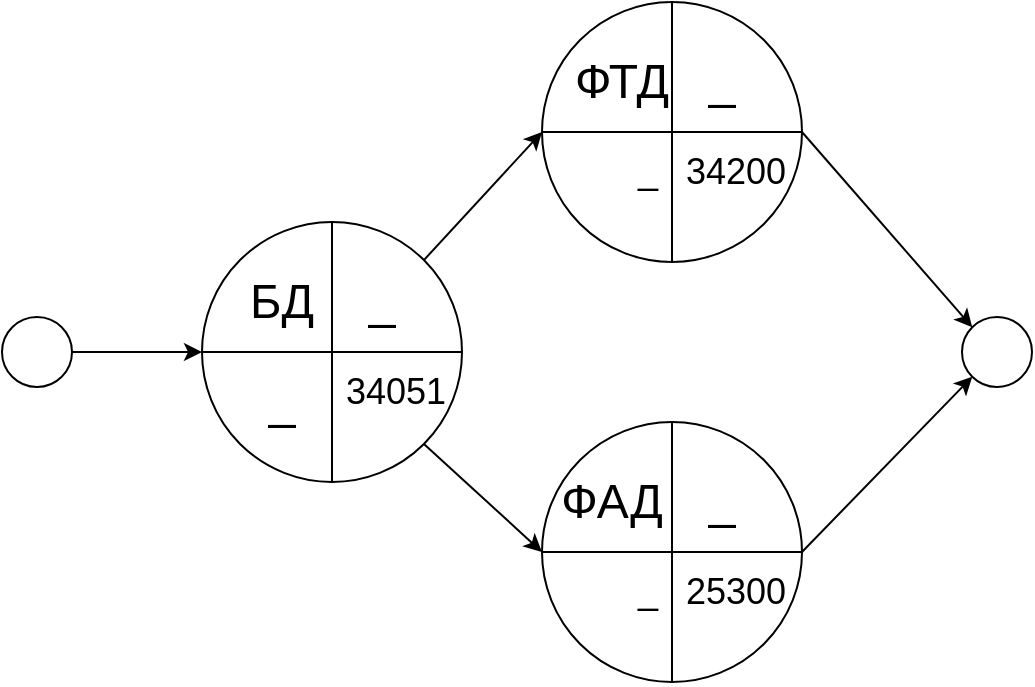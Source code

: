 <mxfile version="22.0.8" type="device">
  <diagram name="Страница — 1" id="oxzbA5n8rJRtIyU1qTe0">
    <mxGraphModel dx="961" dy="550" grid="1" gridSize="10" guides="1" tooltips="1" connect="1" arrows="1" fold="1" page="1" pageScale="1" pageWidth="1169" pageHeight="1654" math="0" shadow="0">
      <root>
        <mxCell id="0" />
        <mxCell id="1" parent="0" />
        <mxCell id="yWR68f0oTmP50vO-MbFv-51" value="" style="endArrow=classic;html=1;rounded=0;exitX=1;exitY=0.5;exitDx=0;exitDy=0;entryX=0;entryY=0.5;entryDx=0;entryDy=0;" parent="1" edge="1">
          <mxGeometry width="50" height="50" relative="1" as="geometry">
            <mxPoint x="200.0" y="765" as="sourcePoint" />
            <mxPoint x="270.0" y="765" as="targetPoint" />
          </mxGeometry>
        </mxCell>
        <mxCell id="yWR68f0oTmP50vO-MbFv-52" value="" style="ellipse;whiteSpace=wrap;html=1;aspect=fixed;" parent="1" vertex="1">
          <mxGeometry x="170" y="747.5" width="35" height="35" as="geometry" />
        </mxCell>
        <mxCell id="yWR68f0oTmP50vO-MbFv-54" value="" style="ellipse;whiteSpace=wrap;html=1;aspect=fixed;" parent="1" vertex="1">
          <mxGeometry x="650" y="747.5" width="35" height="35" as="geometry" />
        </mxCell>
        <mxCell id="yWR68f0oTmP50vO-MbFv-56" value="" style="ellipse;whiteSpace=wrap;html=1;aspect=fixed;" parent="1" vertex="1">
          <mxGeometry x="270" y="700" width="130" height="130" as="geometry" />
        </mxCell>
        <mxCell id="yWR68f0oTmP50vO-MbFv-57" value="" style="endArrow=none;html=1;rounded=0;exitX=0;exitY=0.5;exitDx=0;exitDy=0;entryX=1;entryY=0.5;entryDx=0;entryDy=0;" parent="1" source="yWR68f0oTmP50vO-MbFv-56" target="yWR68f0oTmP50vO-MbFv-56" edge="1">
          <mxGeometry width="50" height="50" relative="1" as="geometry">
            <mxPoint x="360" y="810" as="sourcePoint" />
            <mxPoint x="410" y="760" as="targetPoint" />
          </mxGeometry>
        </mxCell>
        <mxCell id="yWR68f0oTmP50vO-MbFv-58" value="" style="endArrow=none;html=1;rounded=0;exitX=0.5;exitY=1;exitDx=0;exitDy=0;entryX=0.5;entryY=0;entryDx=0;entryDy=0;" parent="1" source="yWR68f0oTmP50vO-MbFv-56" target="yWR68f0oTmP50vO-MbFv-56" edge="1">
          <mxGeometry width="50" height="50" relative="1" as="geometry">
            <mxPoint x="360" y="810" as="sourcePoint" />
            <mxPoint x="335" y="765" as="targetPoint" />
          </mxGeometry>
        </mxCell>
        <mxCell id="yWR68f0oTmP50vO-MbFv-59" value="&lt;span style=&quot;font-size: 24px;&quot;&gt;БД&lt;/span&gt;" style="text;html=1;strokeColor=none;fillColor=none;align=center;verticalAlign=middle;whiteSpace=wrap;rounded=0;" parent="1" vertex="1">
          <mxGeometry x="290" y="720" width="40" height="40" as="geometry" />
        </mxCell>
        <mxCell id="yWR68f0oTmP50vO-MbFv-60" value="&lt;font style=&quot;font-size: 18px;&quot;&gt;34051&lt;/font&gt;" style="text;html=1;strokeColor=none;fillColor=none;align=left;verticalAlign=middle;whiteSpace=wrap;rounded=0;" parent="1" vertex="1">
          <mxGeometry x="340" y="770" width="60" height="30" as="geometry" />
        </mxCell>
        <mxCell id="yWR68f0oTmP50vO-MbFv-61" value="&lt;span style=&quot;font-size: 24px;&quot;&gt;_&lt;/span&gt;" style="text;html=1;strokeColor=none;fillColor=none;align=center;verticalAlign=middle;whiteSpace=wrap;rounded=0;" parent="1" vertex="1">
          <mxGeometry x="340" y="720" width="40" height="40" as="geometry" />
        </mxCell>
        <mxCell id="yWR68f0oTmP50vO-MbFv-74" value="" style="ellipse;whiteSpace=wrap;html=1;aspect=fixed;" parent="1" vertex="1">
          <mxGeometry x="440" y="590" width="130" height="130" as="geometry" />
        </mxCell>
        <mxCell id="yWR68f0oTmP50vO-MbFv-75" value="" style="endArrow=none;html=1;rounded=0;exitX=0;exitY=0.5;exitDx=0;exitDy=0;entryX=1;entryY=0.5;entryDx=0;entryDy=0;" parent="1" source="yWR68f0oTmP50vO-MbFv-74" target="yWR68f0oTmP50vO-MbFv-74" edge="1">
          <mxGeometry width="50" height="50" relative="1" as="geometry">
            <mxPoint x="530" y="700" as="sourcePoint" />
            <mxPoint x="580" y="650" as="targetPoint" />
          </mxGeometry>
        </mxCell>
        <mxCell id="yWR68f0oTmP50vO-MbFv-76" value="" style="endArrow=none;html=1;rounded=0;exitX=0.5;exitY=1;exitDx=0;exitDy=0;entryX=0.5;entryY=0;entryDx=0;entryDy=0;" parent="1" source="yWR68f0oTmP50vO-MbFv-74" target="yWR68f0oTmP50vO-MbFv-74" edge="1">
          <mxGeometry width="50" height="50" relative="1" as="geometry">
            <mxPoint x="530" y="700" as="sourcePoint" />
            <mxPoint x="505" y="655" as="targetPoint" />
          </mxGeometry>
        </mxCell>
        <mxCell id="yWR68f0oTmP50vO-MbFv-77" value="&lt;span style=&quot;font-size: 24px;&quot;&gt;ФТД&lt;/span&gt;" style="text;html=1;strokeColor=none;fillColor=none;align=center;verticalAlign=middle;whiteSpace=wrap;rounded=0;" parent="1" vertex="1">
          <mxGeometry x="460" y="610" width="40" height="40" as="geometry" />
        </mxCell>
        <mxCell id="yWR68f0oTmP50vO-MbFv-78" value="&lt;font style=&quot;font-size: 18px;&quot;&gt;34200&lt;/font&gt;" style="text;html=1;strokeColor=none;fillColor=none;align=left;verticalAlign=middle;whiteSpace=wrap;rounded=0;" parent="1" vertex="1">
          <mxGeometry x="510" y="660" width="60" height="30" as="geometry" />
        </mxCell>
        <mxCell id="yWR68f0oTmP50vO-MbFv-79" value="&lt;span style=&quot;font-size: 24px;&quot;&gt;_&lt;br&gt;&lt;/span&gt;" style="text;html=1;strokeColor=none;fillColor=none;align=center;verticalAlign=middle;whiteSpace=wrap;rounded=0;" parent="1" vertex="1">
          <mxGeometry x="510" y="610" width="40" height="40" as="geometry" />
        </mxCell>
        <mxCell id="yWR68f0oTmP50vO-MbFv-80" value="" style="ellipse;whiteSpace=wrap;html=1;aspect=fixed;" parent="1" vertex="1">
          <mxGeometry x="440" y="800" width="130" height="130" as="geometry" />
        </mxCell>
        <mxCell id="yWR68f0oTmP50vO-MbFv-81" value="" style="endArrow=none;html=1;rounded=0;exitX=0;exitY=0.5;exitDx=0;exitDy=0;entryX=1;entryY=0.5;entryDx=0;entryDy=0;" parent="1" source="yWR68f0oTmP50vO-MbFv-80" target="yWR68f0oTmP50vO-MbFv-80" edge="1">
          <mxGeometry width="50" height="50" relative="1" as="geometry">
            <mxPoint x="530" y="910" as="sourcePoint" />
            <mxPoint x="580" y="860" as="targetPoint" />
          </mxGeometry>
        </mxCell>
        <mxCell id="yWR68f0oTmP50vO-MbFv-82" value="" style="endArrow=none;html=1;rounded=0;exitX=0.5;exitY=1;exitDx=0;exitDy=0;entryX=0.5;entryY=0;entryDx=0;entryDy=0;" parent="1" source="yWR68f0oTmP50vO-MbFv-80" target="yWR68f0oTmP50vO-MbFv-80" edge="1">
          <mxGeometry width="50" height="50" relative="1" as="geometry">
            <mxPoint x="530" y="910" as="sourcePoint" />
            <mxPoint x="505" y="865" as="targetPoint" />
          </mxGeometry>
        </mxCell>
        <mxCell id="yWR68f0oTmP50vO-MbFv-83" value="&lt;span style=&quot;font-size: 24px;&quot;&gt;ФАД&lt;/span&gt;" style="text;html=1;strokeColor=none;fillColor=none;align=center;verticalAlign=middle;whiteSpace=wrap;rounded=0;" parent="1" vertex="1">
          <mxGeometry x="450" y="820" width="50" height="40" as="geometry" />
        </mxCell>
        <mxCell id="yWR68f0oTmP50vO-MbFv-84" value="&lt;font style=&quot;font-size: 18px;&quot;&gt;25300&lt;/font&gt;" style="text;html=1;strokeColor=none;fillColor=none;align=left;verticalAlign=middle;whiteSpace=wrap;rounded=0;" parent="1" vertex="1">
          <mxGeometry x="510" y="870" width="60" height="30" as="geometry" />
        </mxCell>
        <mxCell id="yWR68f0oTmP50vO-MbFv-85" value="&lt;span style=&quot;font-size: 24px;&quot;&gt;_&lt;/span&gt;" style="text;html=1;strokeColor=none;fillColor=none;align=center;verticalAlign=middle;whiteSpace=wrap;rounded=0;" parent="1" vertex="1">
          <mxGeometry x="510" y="820" width="40" height="40" as="geometry" />
        </mxCell>
        <mxCell id="yWR68f0oTmP50vO-MbFv-93" value="" style="endArrow=classic;html=1;rounded=0;exitX=1;exitY=1;exitDx=0;exitDy=0;entryX=0;entryY=0.5;entryDx=0;entryDy=0;" parent="1" source="yWR68f0oTmP50vO-MbFv-56" target="yWR68f0oTmP50vO-MbFv-80" edge="1">
          <mxGeometry width="50" height="50" relative="1" as="geometry">
            <mxPoint x="590" y="810" as="sourcePoint" />
            <mxPoint x="640" y="760" as="targetPoint" />
          </mxGeometry>
        </mxCell>
        <mxCell id="yWR68f0oTmP50vO-MbFv-94" value="" style="endArrow=classic;html=1;rounded=0;entryX=0;entryY=1;entryDx=0;entryDy=0;exitX=1;exitY=0.5;exitDx=0;exitDy=0;" parent="1" source="yWR68f0oTmP50vO-MbFv-80" target="yWR68f0oTmP50vO-MbFv-54" edge="1">
          <mxGeometry width="50" height="50" relative="1" as="geometry">
            <mxPoint x="660" y="900" as="sourcePoint" />
            <mxPoint x="640" y="760" as="targetPoint" />
          </mxGeometry>
        </mxCell>
        <mxCell id="yWR68f0oTmP50vO-MbFv-98" value="&lt;span style=&quot;font-size: 18px;&quot;&gt;_&lt;/span&gt;" style="text;html=1;strokeColor=none;fillColor=none;align=right;verticalAlign=middle;whiteSpace=wrap;rounded=0;" parent="1" vertex="1">
          <mxGeometry x="440" y="660" width="60" height="30" as="geometry" />
        </mxCell>
        <mxCell id="yWR68f0oTmP50vO-MbFv-102" value="&lt;span style=&quot;font-size: 24px;&quot;&gt;_&lt;/span&gt;" style="text;html=1;strokeColor=none;fillColor=none;align=center;verticalAlign=middle;whiteSpace=wrap;rounded=0;" parent="1" vertex="1">
          <mxGeometry x="290" y="770" width="40" height="40" as="geometry" />
        </mxCell>
        <mxCell id="yWR68f0oTmP50vO-MbFv-103" value="&lt;span style=&quot;font-size: 18px;&quot;&gt;_&lt;/span&gt;" style="text;html=1;strokeColor=none;fillColor=none;align=right;verticalAlign=middle;whiteSpace=wrap;rounded=0;" parent="1" vertex="1">
          <mxGeometry x="440" y="870" width="60" height="30" as="geometry" />
        </mxCell>
        <mxCell id="yWR68f0oTmP50vO-MbFv-107" value="" style="endArrow=classic;html=1;rounded=0;entryX=0;entryY=0.5;entryDx=0;entryDy=0;exitX=1;exitY=0;exitDx=0;exitDy=0;" parent="1" source="yWR68f0oTmP50vO-MbFv-56" target="yWR68f0oTmP50vO-MbFv-74" edge="1">
          <mxGeometry relative="1" as="geometry">
            <mxPoint x="230" y="650" as="sourcePoint" />
            <mxPoint x="330" y="650" as="targetPoint" />
          </mxGeometry>
        </mxCell>
        <mxCell id="4M073sMEAIMgYrIw7gIp-1" value="" style="endArrow=classic;html=1;rounded=0;exitX=1;exitY=0.5;exitDx=0;exitDy=0;entryX=0;entryY=0;entryDx=0;entryDy=0;" edge="1" parent="1" source="yWR68f0oTmP50vO-MbFv-74" target="yWR68f0oTmP50vO-MbFv-54">
          <mxGeometry width="50" height="50" relative="1" as="geometry">
            <mxPoint x="510" y="770" as="sourcePoint" />
            <mxPoint x="560" y="720" as="targetPoint" />
          </mxGeometry>
        </mxCell>
      </root>
    </mxGraphModel>
  </diagram>
</mxfile>
